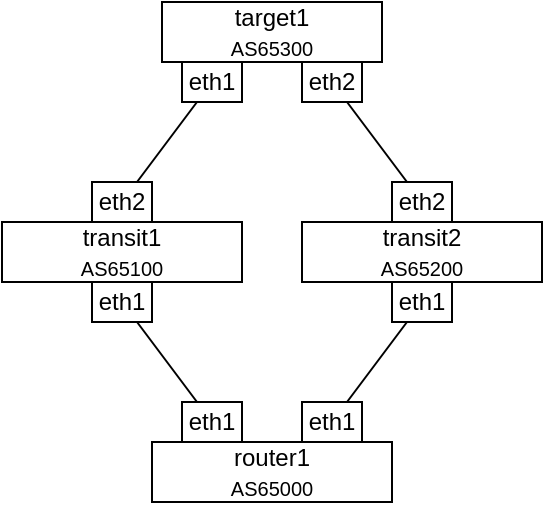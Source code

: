 <mxfile version="21.5.1" type="device">
  <diagram name="Page-1" id="Yz-RoNGOmB-W0Ng_IQM1">
    <mxGraphModel dx="627" dy="565" grid="1" gridSize="10" guides="1" tooltips="1" connect="1" arrows="1" fold="1" page="1" pageScale="1" pageWidth="850" pageHeight="1100" background="#ffffff" math="0" shadow="0">
      <root>
        <mxCell id="0" />
        <mxCell id="1" parent="0" />
        <mxCell id="kdZ2uu5ZRaIHOd4J8G7z-1" value="target1&lt;br&gt;&lt;font style=&quot;font-size: 10px;&quot;&gt;AS65300&lt;/font&gt;" style="rounded=0;whiteSpace=wrap;html=1;" vertex="1" parent="1">
          <mxGeometry x="370" y="280" width="110" height="30" as="geometry" />
        </mxCell>
        <mxCell id="kdZ2uu5ZRaIHOd4J8G7z-2" value="transit1&lt;br&gt;&lt;font style=&quot;font-size: 10px;&quot;&gt;AS65100&lt;/font&gt;" style="rounded=0;whiteSpace=wrap;html=1;" vertex="1" parent="1">
          <mxGeometry x="290" y="390" width="120" height="30" as="geometry" />
        </mxCell>
        <mxCell id="kdZ2uu5ZRaIHOd4J8G7z-3" value="transit2&lt;br&gt;&lt;font style=&quot;font-size: 10px;&quot;&gt;AS65200&lt;/font&gt;" style="rounded=0;whiteSpace=wrap;html=1;" vertex="1" parent="1">
          <mxGeometry x="440" y="390" width="120" height="30" as="geometry" />
        </mxCell>
        <mxCell id="kdZ2uu5ZRaIHOd4J8G7z-4" value="router1&lt;br&gt;&lt;font style=&quot;font-size: 10px;&quot;&gt;AS65000&lt;/font&gt;" style="rounded=0;whiteSpace=wrap;html=1;" vertex="1" parent="1">
          <mxGeometry x="365" y="500" width="120" height="30" as="geometry" />
        </mxCell>
        <mxCell id="kdZ2uu5ZRaIHOd4J8G7z-11" style="rounded=0;orthogonalLoop=1;jettySize=auto;html=1;endArrow=none;endFill=0;" edge="1" parent="1" source="kdZ2uu5ZRaIHOd4J8G7z-7" target="kdZ2uu5ZRaIHOd4J8G7z-9">
          <mxGeometry relative="1" as="geometry" />
        </mxCell>
        <mxCell id="kdZ2uu5ZRaIHOd4J8G7z-7" value="eth1" style="rounded=0;whiteSpace=wrap;html=1;" vertex="1" parent="1">
          <mxGeometry x="380" y="310" width="30" height="20" as="geometry" />
        </mxCell>
        <mxCell id="kdZ2uu5ZRaIHOd4J8G7z-12" style="rounded=0;orthogonalLoop=1;jettySize=auto;html=1;endArrow=none;endFill=0;" edge="1" parent="1" source="kdZ2uu5ZRaIHOd4J8G7z-8" target="kdZ2uu5ZRaIHOd4J8G7z-10">
          <mxGeometry relative="1" as="geometry" />
        </mxCell>
        <mxCell id="kdZ2uu5ZRaIHOd4J8G7z-8" value="eth2" style="rounded=0;whiteSpace=wrap;html=1;" vertex="1" parent="1">
          <mxGeometry x="440" y="310" width="30" height="20" as="geometry" />
        </mxCell>
        <mxCell id="kdZ2uu5ZRaIHOd4J8G7z-9" value="eth2" style="rounded=0;whiteSpace=wrap;html=1;" vertex="1" parent="1">
          <mxGeometry x="335" y="370" width="30" height="20" as="geometry" />
        </mxCell>
        <mxCell id="kdZ2uu5ZRaIHOd4J8G7z-10" value="eth2" style="rounded=0;whiteSpace=wrap;html=1;" vertex="1" parent="1">
          <mxGeometry x="485" y="370" width="30" height="20" as="geometry" />
        </mxCell>
        <mxCell id="kdZ2uu5ZRaIHOd4J8G7z-17" style="rounded=0;orthogonalLoop=1;jettySize=auto;html=1;endArrow=none;endFill=0;" edge="1" parent="1" source="kdZ2uu5ZRaIHOd4J8G7z-13" target="kdZ2uu5ZRaIHOd4J8G7z-15">
          <mxGeometry relative="1" as="geometry" />
        </mxCell>
        <mxCell id="kdZ2uu5ZRaIHOd4J8G7z-13" value="eth1" style="rounded=0;whiteSpace=wrap;html=1;" vertex="1" parent="1">
          <mxGeometry x="335" y="420" width="30" height="20" as="geometry" />
        </mxCell>
        <mxCell id="kdZ2uu5ZRaIHOd4J8G7z-14" value="eth1" style="rounded=0;whiteSpace=wrap;html=1;" vertex="1" parent="1">
          <mxGeometry x="485" y="420" width="30" height="20" as="geometry" />
        </mxCell>
        <mxCell id="kdZ2uu5ZRaIHOd4J8G7z-15" value="eth1" style="rounded=0;whiteSpace=wrap;html=1;" vertex="1" parent="1">
          <mxGeometry x="380" y="480" width="30" height="20" as="geometry" />
        </mxCell>
        <mxCell id="kdZ2uu5ZRaIHOd4J8G7z-18" style="rounded=0;orthogonalLoop=1;jettySize=auto;html=1;endArrow=none;endFill=0;" edge="1" parent="1" source="kdZ2uu5ZRaIHOd4J8G7z-16" target="kdZ2uu5ZRaIHOd4J8G7z-14">
          <mxGeometry relative="1" as="geometry" />
        </mxCell>
        <mxCell id="kdZ2uu5ZRaIHOd4J8G7z-16" value="eth1" style="rounded=0;whiteSpace=wrap;html=1;" vertex="1" parent="1">
          <mxGeometry x="440" y="480" width="30" height="20" as="geometry" />
        </mxCell>
      </root>
    </mxGraphModel>
  </diagram>
</mxfile>
